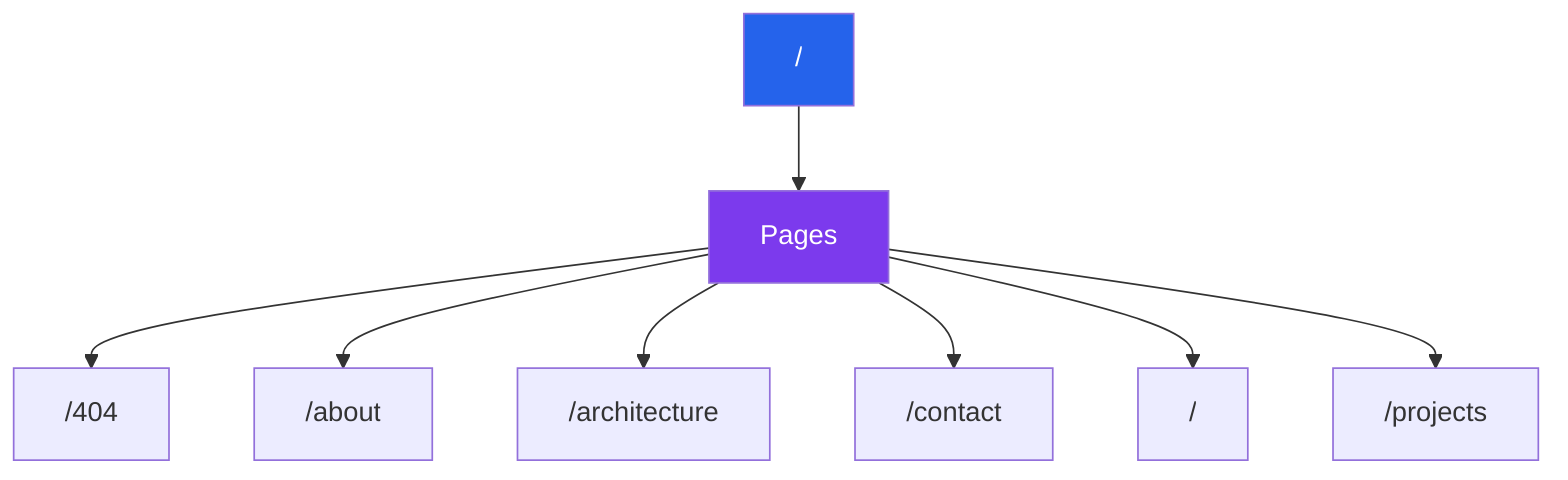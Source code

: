 graph TD
  %% Application Routes
  Root["/"] --> Pages

  Pages --> route_404["/404"]
  Pages --> route_about["/about"]
  Pages --> route_architecture["/architecture"]
  Pages --> route_contact["/contact"]
  Pages --> route_index["/"]
  Pages --> route_projects["/projects"]

  style Root fill:#2563EB,color:#fff
  style Pages fill:#7C3AED,color:#fff